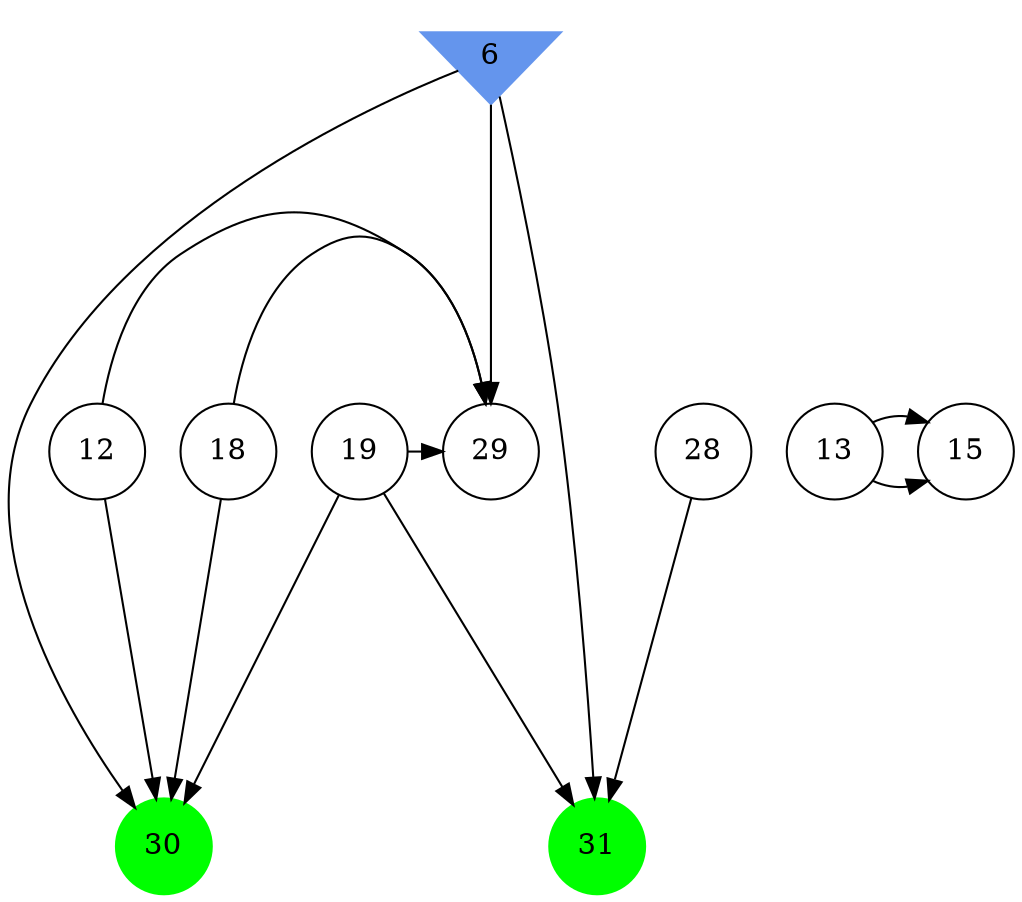 digraph brain {
	ranksep=2.0;
	6 [shape=invtriangle,style=filled,color=cornflowerblue];
	12 [shape=circle,color=black];
	13 [shape=circle,color=black];
	15 [shape=circle,color=black];
	18 [shape=circle,color=black];
	19 [shape=circle,color=black];
	28 [shape=circle,color=black];
	29 [shape=circle,color=black];
	30 [shape=circle,style=filled,color=green];
	31 [shape=circle,style=filled,color=green];
	13	->	15;
	13	->	15;
	28	->	31;
	6	->	31;
	19	->	31;
	12	->	29;
	12	->	30;
	18	->	29;
	18	->	30;
	19	->	29;
	19	->	30;
	6	->	29;
	6	->	30;
	{ rank=same; 6; }
	{ rank=same; 12; 13; 15; 18; 19; 28; 29; }
	{ rank=same; 30; 31; }
}
